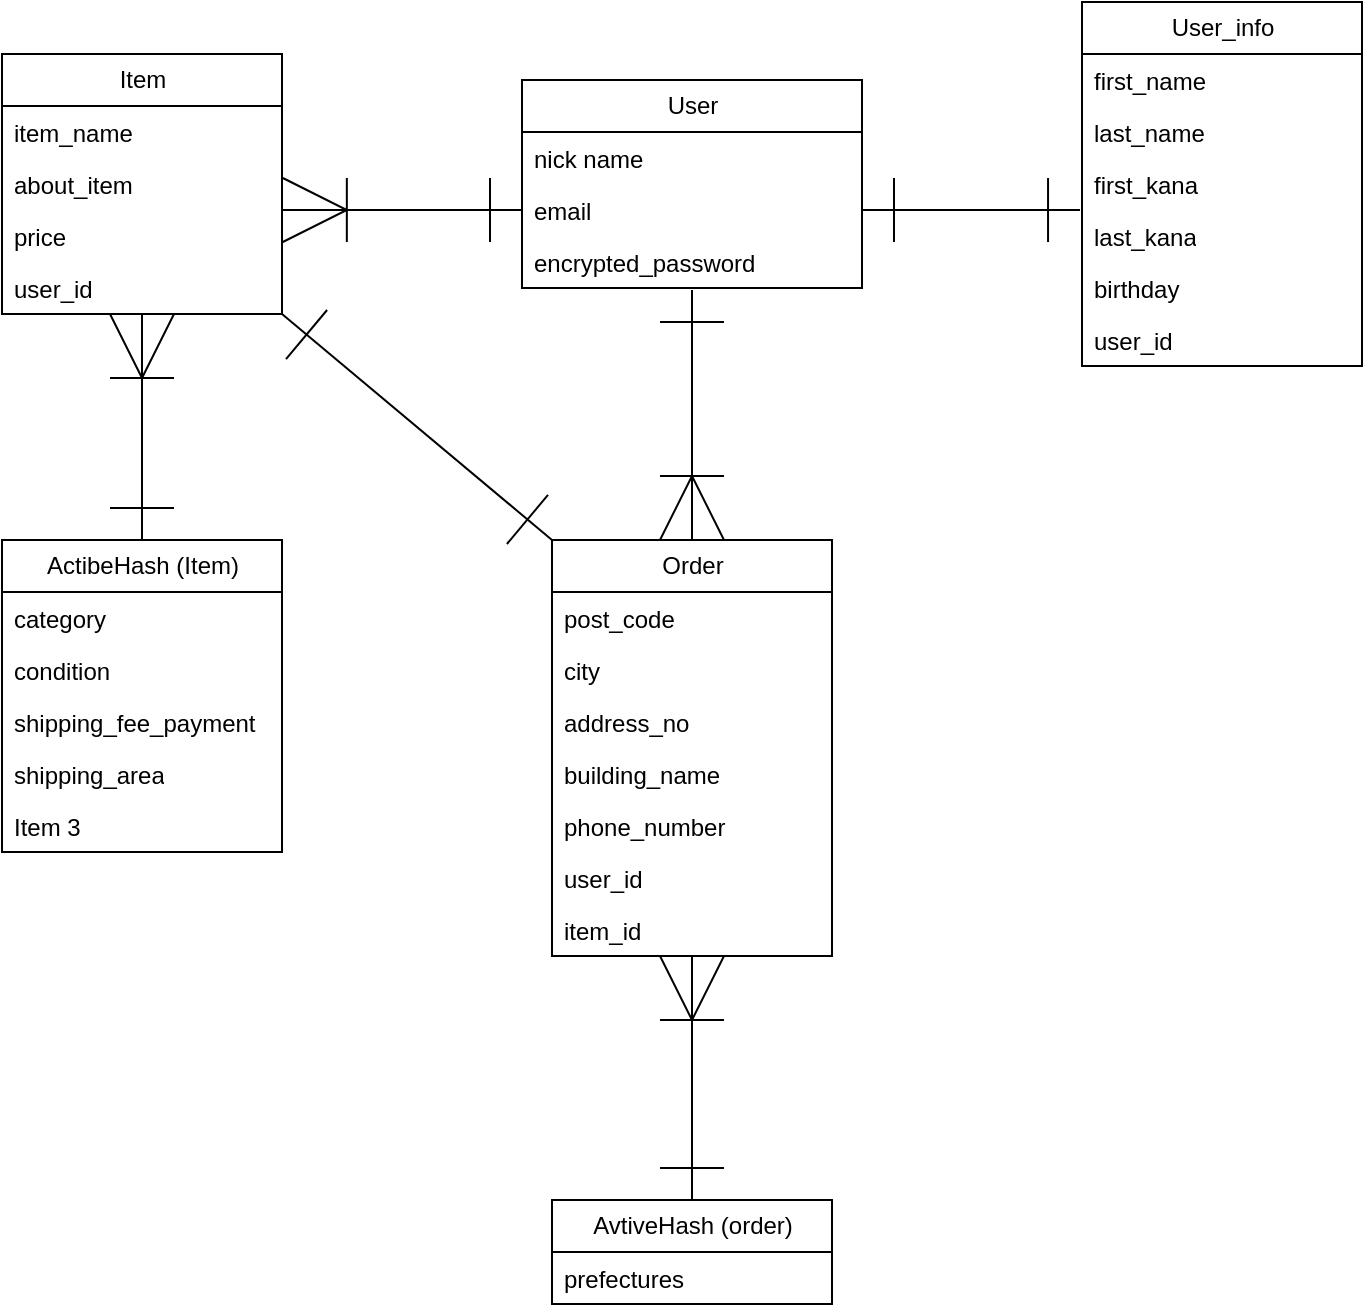 <mxfile>
    <diagram id="oKr2cF6jTzPPngE4wGH4" name="ページ1">
        <mxGraphModel dx="2032" dy="787" grid="1" gridSize="10" guides="1" tooltips="1" connect="1" arrows="1" fold="1" page="1" pageScale="1" pageWidth="827" pageHeight="1169" math="0" shadow="0">
            <root>
                <mxCell id="0"/>
                <mxCell id="1" parent="0"/>
                <mxCell id="2" value="User" style="swimlane;fontStyle=0;childLayout=stackLayout;horizontal=1;startSize=26;fillColor=none;horizontalStack=0;resizeParent=1;resizeParentMax=0;resizeLast=0;collapsible=1;marginBottom=0;html=1;align=center;" parent="1" vertex="1">
                    <mxGeometry x="-493" y="99" width="170" height="104" as="geometry">
                        <mxRectangle x="30" y="60" width="70" height="30" as="alternateBounds"/>
                    </mxGeometry>
                </mxCell>
                <mxCell id="3" value="nick name&lt;br&gt;" style="text;strokeColor=none;fillColor=none;align=left;verticalAlign=top;spacingLeft=4;spacingRight=4;overflow=hidden;rotatable=0;points=[[0,0.5],[1,0.5]];portConstraint=eastwest;whiteSpace=wrap;html=1;" parent="2" vertex="1">
                    <mxGeometry y="26" width="170" height="26" as="geometry"/>
                </mxCell>
                <mxCell id="4" value="email&lt;br&gt;" style="text;strokeColor=none;fillColor=none;align=left;verticalAlign=top;spacingLeft=4;spacingRight=4;overflow=hidden;rotatable=0;points=[[0,0.5],[1,0.5]];portConstraint=eastwest;whiteSpace=wrap;html=1;" parent="2" vertex="1">
                    <mxGeometry y="52" width="170" height="26" as="geometry"/>
                </mxCell>
                <mxCell id="5" value="encrypted_password" style="text;strokeColor=none;fillColor=none;align=left;verticalAlign=top;spacingLeft=4;spacingRight=4;overflow=hidden;rotatable=0;points=[[0,0.5],[1,0.5]];portConstraint=eastwest;whiteSpace=wrap;html=1;" parent="2" vertex="1">
                    <mxGeometry y="78" width="170" height="26" as="geometry"/>
                </mxCell>
                <mxCell id="7" value="User_info" style="swimlane;fontStyle=0;childLayout=stackLayout;horizontal=1;startSize=26;fillColor=none;horizontalStack=0;resizeParent=1;resizeParentMax=0;resizeLast=0;collapsible=1;marginBottom=0;html=1;" parent="1" vertex="1">
                    <mxGeometry x="-213" y="60" width="140" height="182" as="geometry"/>
                </mxCell>
                <mxCell id="8" value="first_name" style="text;strokeColor=none;fillColor=none;align=left;verticalAlign=top;spacingLeft=4;spacingRight=4;overflow=hidden;rotatable=0;points=[[0,0.5],[1,0.5]];portConstraint=eastwest;whiteSpace=wrap;html=1;" parent="7" vertex="1">
                    <mxGeometry y="26" width="140" height="26" as="geometry"/>
                </mxCell>
                <mxCell id="9" value="last_name" style="text;strokeColor=none;fillColor=none;align=left;verticalAlign=top;spacingLeft=4;spacingRight=4;overflow=hidden;rotatable=0;points=[[0,0.5],[1,0.5]];portConstraint=eastwest;whiteSpace=wrap;html=1;" parent="7" vertex="1">
                    <mxGeometry y="52" width="140" height="26" as="geometry"/>
                </mxCell>
                <mxCell id="10" value="first_kana" style="text;strokeColor=none;fillColor=none;align=left;verticalAlign=top;spacingLeft=4;spacingRight=4;overflow=hidden;rotatable=0;points=[[0,0.5],[1,0.5]];portConstraint=eastwest;whiteSpace=wrap;html=1;" parent="7" vertex="1">
                    <mxGeometry y="78" width="140" height="26" as="geometry"/>
                </mxCell>
                <mxCell id="13" value="last_kana" style="text;strokeColor=none;fillColor=none;align=left;verticalAlign=top;spacingLeft=4;spacingRight=4;overflow=hidden;rotatable=0;points=[[0,0.5],[1,0.5]];portConstraint=eastwest;whiteSpace=wrap;html=1;labelBorderColor=none;" parent="7" vertex="1">
                    <mxGeometry y="104" width="140" height="26" as="geometry"/>
                </mxCell>
                <mxCell id="15" value="birthday" style="text;strokeColor=none;fillColor=none;align=left;verticalAlign=top;spacingLeft=4;spacingRight=4;overflow=hidden;rotatable=0;points=[[0,0.5],[1,0.5]];portConstraint=eastwest;whiteSpace=wrap;html=1;labelBorderColor=none;" parent="7" vertex="1">
                    <mxGeometry y="130" width="140" height="26" as="geometry"/>
                </mxCell>
                <mxCell id="14" value="user_id" style="text;strokeColor=none;fillColor=none;align=left;verticalAlign=top;spacingLeft=4;spacingRight=4;overflow=hidden;rotatable=0;points=[[0,0.5],[1,0.5]];portConstraint=eastwest;whiteSpace=wrap;html=1;labelBorderColor=none;" parent="7" vertex="1">
                    <mxGeometry y="156" width="140" height="26" as="geometry"/>
                </mxCell>
                <mxCell id="16" value="Item" style="swimlane;fontStyle=0;childLayout=stackLayout;horizontal=1;startSize=26;fillColor=none;horizontalStack=0;resizeParent=1;resizeParentMax=0;resizeLast=0;collapsible=1;marginBottom=0;html=1;labelBorderColor=none;" parent="1" vertex="1">
                    <mxGeometry x="-753" y="86" width="140" height="130" as="geometry"/>
                </mxCell>
                <mxCell id="17" value="item_name" style="text;strokeColor=none;fillColor=none;align=left;verticalAlign=top;spacingLeft=4;spacingRight=4;overflow=hidden;rotatable=0;points=[[0,0.5],[1,0.5]];portConstraint=eastwest;whiteSpace=wrap;html=1;labelBorderColor=none;" parent="16" vertex="1">
                    <mxGeometry y="26" width="140" height="26" as="geometry"/>
                </mxCell>
                <mxCell id="18" value="about_item" style="text;strokeColor=none;fillColor=none;align=left;verticalAlign=top;spacingLeft=4;spacingRight=4;overflow=hidden;rotatable=0;points=[[0,0.5],[1,0.5]];portConstraint=eastwest;whiteSpace=wrap;html=1;labelBorderColor=none;" parent="16" vertex="1">
                    <mxGeometry y="52" width="140" height="26" as="geometry"/>
                </mxCell>
                <mxCell id="19" value="price" style="text;strokeColor=none;fillColor=none;align=left;verticalAlign=top;spacingLeft=4;spacingRight=4;overflow=hidden;rotatable=0;points=[[0,0.5],[1,0.5]];portConstraint=eastwest;whiteSpace=wrap;html=1;labelBorderColor=none;" parent="16" vertex="1">
                    <mxGeometry y="78" width="140" height="26" as="geometry"/>
                </mxCell>
                <mxCell id="20" value="user_id" style="text;strokeColor=none;fillColor=none;align=left;verticalAlign=top;spacingLeft=4;spacingRight=4;overflow=hidden;rotatable=0;points=[[0,0.5],[1,0.5]];portConstraint=eastwest;whiteSpace=wrap;html=1;labelBorderColor=none;" parent="16" vertex="1">
                    <mxGeometry y="104" width="140" height="26" as="geometry"/>
                </mxCell>
                <mxCell id="66" style="edgeStyle=none;sketch=0;hachureGap=4;jiggle=2;curveFitting=1;html=1;exitX=0.5;exitY=0;exitDx=0;exitDy=0;fontFamily=Architects Daughter;fontSource=https%3A%2F%2Ffonts.googleapis.com%2Fcss%3Ffamily%3DArchitects%2BDaughter;fontSize=16;startArrow=ERone;startFill=0;endArrow=ERoneToMany;endFill=0;startSize=30;endSize=30;sourcePerimeterSpacing=30;targetPerimeterSpacing=13;entryX=0.5;entryY=1;entryDx=0;entryDy=0;" parent="1" source="22" target="16" edge="1">
                    <mxGeometry relative="1" as="geometry">
                        <mxPoint x="-680" y="240" as="targetPoint"/>
                    </mxGeometry>
                </mxCell>
                <mxCell id="22" value="ActibeHash (Item)" style="swimlane;fontStyle=0;childLayout=stackLayout;horizontal=1;startSize=26;fillColor=none;horizontalStack=0;resizeParent=1;resizeParentMax=0;resizeLast=0;collapsible=1;marginBottom=0;html=1;labelBorderColor=none;" parent="1" vertex="1">
                    <mxGeometry x="-753" y="329" width="140" height="156" as="geometry"/>
                </mxCell>
                <mxCell id="26" value="category" style="text;strokeColor=none;fillColor=none;align=left;verticalAlign=top;spacingLeft=4;spacingRight=4;overflow=hidden;rotatable=0;points=[[0,0.5],[1,0.5]];portConstraint=eastwest;whiteSpace=wrap;html=1;labelBorderColor=none;" parent="22" vertex="1">
                    <mxGeometry y="26" width="140" height="26" as="geometry"/>
                </mxCell>
                <mxCell id="27" value="condition" style="text;strokeColor=none;fillColor=none;align=left;verticalAlign=top;spacingLeft=4;spacingRight=4;overflow=hidden;rotatable=0;points=[[0,0.5],[1,0.5]];portConstraint=eastwest;whiteSpace=wrap;html=1;labelBorderColor=none;" parent="22" vertex="1">
                    <mxGeometry y="52" width="140" height="26" as="geometry"/>
                </mxCell>
                <mxCell id="23" value="shipping_fee_payment" style="text;strokeColor=none;fillColor=none;align=left;verticalAlign=top;spacingLeft=4;spacingRight=4;overflow=hidden;rotatable=0;points=[[0,0.5],[1,0.5]];portConstraint=eastwest;whiteSpace=wrap;html=1;labelBorderColor=none;" parent="22" vertex="1">
                    <mxGeometry y="78" width="140" height="26" as="geometry"/>
                </mxCell>
                <mxCell id="24" value="shipping_area" style="text;strokeColor=none;fillColor=none;align=left;verticalAlign=top;spacingLeft=4;spacingRight=4;overflow=hidden;rotatable=0;points=[[0,0.5],[1,0.5]];portConstraint=eastwest;whiteSpace=wrap;html=1;labelBorderColor=none;" parent="22" vertex="1">
                    <mxGeometry y="104" width="140" height="26" as="geometry"/>
                </mxCell>
                <mxCell id="25" value="Item 3" style="text;strokeColor=none;fillColor=none;align=left;verticalAlign=top;spacingLeft=4;spacingRight=4;overflow=hidden;rotatable=0;points=[[0,0.5],[1,0.5]];portConstraint=eastwest;whiteSpace=wrap;html=1;labelBorderColor=none;" parent="22" vertex="1">
                    <mxGeometry y="130" width="140" height="26" as="geometry"/>
                </mxCell>
                <mxCell id="65" style="edgeStyle=none;sketch=0;hachureGap=4;jiggle=2;curveFitting=1;html=1;exitX=0.5;exitY=0;exitDx=0;exitDy=0;entryX=0.5;entryY=1.038;entryDx=0;entryDy=0;entryPerimeter=0;fontFamily=Architects Daughter;fontSource=https%3A%2F%2Ffonts.googleapis.com%2Fcss%3Ffamily%3DArchitects%2BDaughter;fontSize=16;startArrow=ERoneToMany;startFill=0;endArrow=ERone;endFill=0;startSize=30;endSize=30;sourcePerimeterSpacing=30;targetPerimeterSpacing=13;" parent="1" source="28" target="5" edge="1">
                    <mxGeometry relative="1" as="geometry"/>
                </mxCell>
                <mxCell id="28" value="Order" style="swimlane;fontStyle=0;childLayout=stackLayout;horizontal=1;startSize=26;fillColor=none;horizontalStack=0;resizeParent=1;resizeParentMax=0;resizeLast=0;collapsible=1;marginBottom=0;html=1;labelBorderColor=none;" parent="1" vertex="1">
                    <mxGeometry x="-478" y="329" width="140" height="208" as="geometry"/>
                </mxCell>
                <mxCell id="29" value="post_code" style="text;strokeColor=none;fillColor=none;align=left;verticalAlign=top;spacingLeft=4;spacingRight=4;overflow=hidden;rotatable=0;points=[[0,0.5],[1,0.5]];portConstraint=eastwest;whiteSpace=wrap;html=1;labelBorderColor=none;" parent="28" vertex="1">
                    <mxGeometry y="26" width="140" height="26" as="geometry"/>
                </mxCell>
                <mxCell id="35" value="city" style="text;strokeColor=none;fillColor=none;align=left;verticalAlign=top;spacingLeft=4;spacingRight=4;overflow=hidden;rotatable=0;points=[[0,0.5],[1,0.5]];portConstraint=eastwest;whiteSpace=wrap;html=1;labelBorderColor=none;" parent="28" vertex="1">
                    <mxGeometry y="52" width="140" height="26" as="geometry"/>
                </mxCell>
                <mxCell id="30" value="address_no" style="text;strokeColor=none;fillColor=none;align=left;verticalAlign=top;spacingLeft=4;spacingRight=4;overflow=hidden;rotatable=0;points=[[0,0.5],[1,0.5]];portConstraint=eastwest;whiteSpace=wrap;html=1;labelBorderColor=none;" parent="28" vertex="1">
                    <mxGeometry y="78" width="140" height="26" as="geometry"/>
                </mxCell>
                <mxCell id="34" value="building_name" style="text;strokeColor=none;fillColor=none;align=left;verticalAlign=top;spacingLeft=4;spacingRight=4;overflow=hidden;rotatable=0;points=[[0,0.5],[1,0.5]];portConstraint=eastwest;whiteSpace=wrap;html=1;labelBorderColor=none;" parent="28" vertex="1">
                    <mxGeometry y="104" width="140" height="26" as="geometry"/>
                </mxCell>
                <mxCell id="33" value="phone_number" style="text;strokeColor=none;fillColor=none;align=left;verticalAlign=top;spacingLeft=4;spacingRight=4;overflow=hidden;rotatable=0;points=[[0,0.5],[1,0.5]];portConstraint=eastwest;whiteSpace=wrap;html=1;labelBorderColor=none;" parent="28" vertex="1">
                    <mxGeometry y="130" width="140" height="26" as="geometry"/>
                </mxCell>
                <mxCell id="32" value="user_id" style="text;strokeColor=none;fillColor=none;align=left;verticalAlign=top;spacingLeft=4;spacingRight=4;overflow=hidden;rotatable=0;points=[[0,0.5],[1,0.5]];portConstraint=eastwest;whiteSpace=wrap;html=1;labelBorderColor=none;" parent="28" vertex="1">
                    <mxGeometry y="156" width="140" height="26" as="geometry"/>
                </mxCell>
                <mxCell id="31" value="item_id" style="text;strokeColor=none;fillColor=none;align=left;verticalAlign=top;spacingLeft=4;spacingRight=4;overflow=hidden;rotatable=0;points=[[0,0.5],[1,0.5]];portConstraint=eastwest;whiteSpace=wrap;html=1;labelBorderColor=none;" parent="28" vertex="1">
                    <mxGeometry y="182" width="140" height="26" as="geometry"/>
                </mxCell>
                <mxCell id="67" style="edgeStyle=none;sketch=0;hachureGap=4;jiggle=2;curveFitting=1;html=1;exitX=0.5;exitY=0;exitDx=0;exitDy=0;fontFamily=Architects Daughter;fontSource=https%3A%2F%2Ffonts.googleapis.com%2Fcss%3Ffamily%3DArchitects%2BDaughter;fontSize=16;startArrow=ERone;startFill=0;endArrow=ERoneToMany;endFill=0;startSize=30;endSize=30;sourcePerimeterSpacing=30;targetPerimeterSpacing=13;entryX=0.5;entryY=1;entryDx=0;entryDy=0;" parent="1" source="36" target="28" edge="1">
                    <mxGeometry relative="1" as="geometry">
                        <mxPoint x="-408" y="570" as="targetPoint"/>
                    </mxGeometry>
                </mxCell>
                <mxCell id="36" value="AvtiveHash (order)" style="swimlane;fontStyle=0;childLayout=stackLayout;horizontal=1;startSize=26;fillColor=none;horizontalStack=0;resizeParent=1;resizeParentMax=0;resizeLast=0;collapsible=1;marginBottom=0;html=1;labelBorderColor=none;" parent="1" vertex="1">
                    <mxGeometry x="-478" y="659" width="140" height="52" as="geometry"/>
                </mxCell>
                <mxCell id="37" value="prefectures" style="text;strokeColor=none;fillColor=none;align=left;verticalAlign=top;spacingLeft=4;spacingRight=4;overflow=hidden;rotatable=0;points=[[0,0.5],[1,0.5]];portConstraint=eastwest;whiteSpace=wrap;html=1;labelBorderColor=none;" parent="36" vertex="1">
                    <mxGeometry y="26" width="140" height="26" as="geometry"/>
                </mxCell>
                <mxCell id="63" style="edgeStyle=elbowEdgeStyle;sketch=0;hachureGap=4;jiggle=2;curveFitting=1;html=1;exitX=0;exitY=0.5;exitDx=0;exitDy=0;fontFamily=Architects Daughter;fontSource=https%3A%2F%2Ffonts.googleapis.com%2Fcss%3Ffamily%3DArchitects%2BDaughter;fontSize=16;startArrow=ERone;startFill=0;endArrow=ERoneToMany;endFill=0;sourcePerimeterSpacing=30;targetPerimeterSpacing=13;endSize=30;startSize=30;entryX=1.003;entryY=-0.008;entryDx=0;entryDy=0;entryPerimeter=0;elbow=vertical;" parent="1" source="4" target="19" edge="1">
                    <mxGeometry relative="1" as="geometry">
                        <mxPoint x="-610" y="164" as="targetPoint"/>
                    </mxGeometry>
                </mxCell>
                <mxCell id="64" style="edgeStyle=none;sketch=0;hachureGap=4;jiggle=2;curveFitting=1;html=1;exitX=1;exitY=0.5;exitDx=0;exitDy=0;entryX=-0.007;entryY=0;entryDx=0;entryDy=0;entryPerimeter=0;fontFamily=Architects Daughter;fontSource=https%3A%2F%2Ffonts.googleapis.com%2Fcss%3Ffamily%3DArchitects%2BDaughter;fontSize=16;startArrow=ERone;startFill=0;endArrow=ERone;endFill=0;startSize=30;endSize=30;sourcePerimeterSpacing=30;targetPerimeterSpacing=13;" parent="1" source="4" target="13" edge="1">
                    <mxGeometry relative="1" as="geometry"/>
                </mxCell>
                <mxCell id="68" style="edgeStyle=none;hachureGap=4;html=1;entryX=0;entryY=0;entryDx=0;entryDy=0;fontFamily=Architects Daughter;fontSource=https%3A%2F%2Ffonts.googleapis.com%2Fcss%3Ffamily%3DArchitects%2BDaughter;fontSize=16;endArrow=ERone;endFill=0;startArrow=ERone;startFill=0;endSize=30;startSize=30;exitX=1;exitY=1;exitDx=0;exitDy=0;" parent="1" source="16" target="28" edge="1">
                    <mxGeometry relative="1" as="geometry">
                        <mxPoint x="-600" y="230" as="sourcePoint"/>
                    </mxGeometry>
                </mxCell>
            </root>
        </mxGraphModel>
    </diagram>
</mxfile>